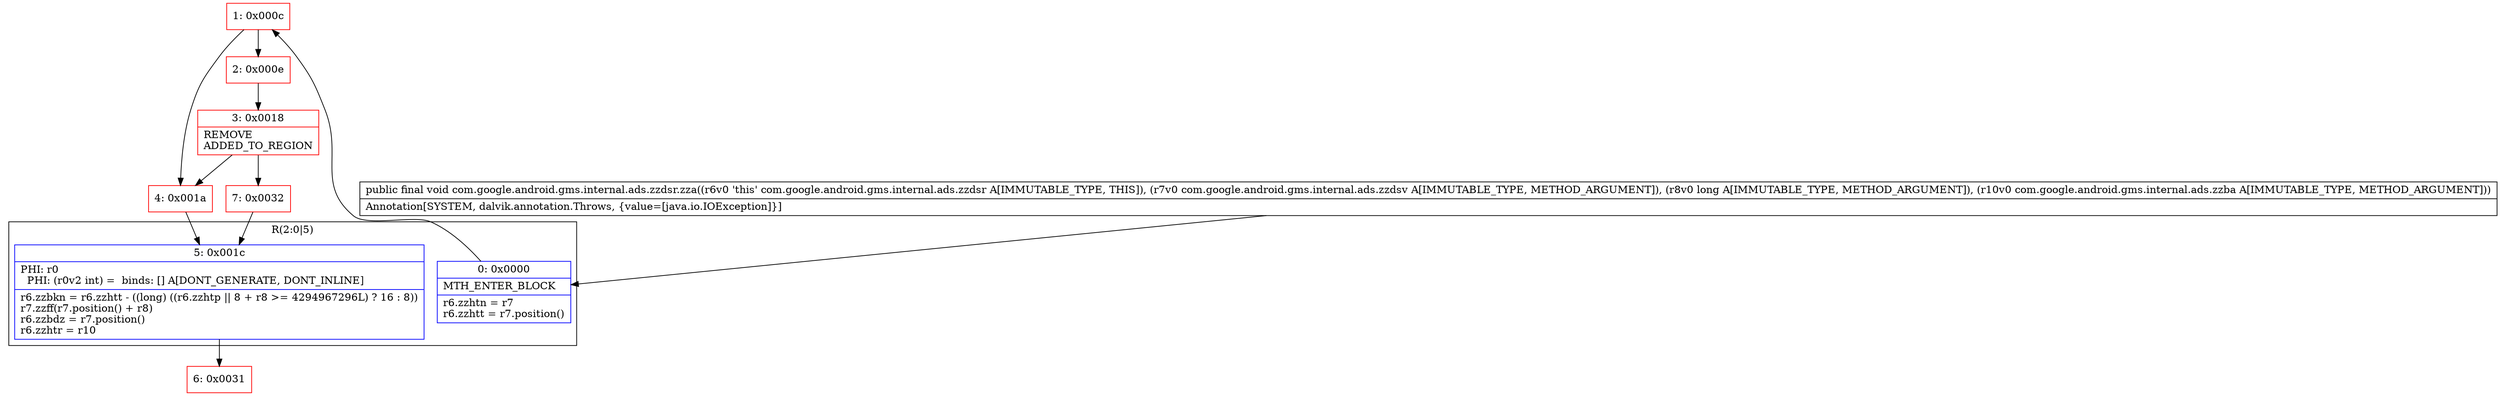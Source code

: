 digraph "CFG forcom.google.android.gms.internal.ads.zzdsr.zza(Lcom\/google\/android\/gms\/internal\/ads\/zzdsv;JLcom\/google\/android\/gms\/internal\/ads\/zzba;)V" {
subgraph cluster_Region_466746157 {
label = "R(2:0|5)";
node [shape=record,color=blue];
Node_0 [shape=record,label="{0\:\ 0x0000|MTH_ENTER_BLOCK\l|r6.zzhtn = r7\lr6.zzhtt = r7.position()\l}"];
Node_5 [shape=record,label="{5\:\ 0x001c|PHI: r0 \l  PHI: (r0v2 int) =  binds: [] A[DONT_GENERATE, DONT_INLINE]\l|r6.zzbkn = r6.zzhtt \- ((long) ((r6.zzhtp \|\| 8 + r8 \>= 4294967296L) ? 16 : 8))\lr7.zzff(r7.position() + r8)\lr6.zzbdz = r7.position()\lr6.zzhtr = r10\l}"];
}
Node_1 [shape=record,color=red,label="{1\:\ 0x000c}"];
Node_2 [shape=record,color=red,label="{2\:\ 0x000e}"];
Node_3 [shape=record,color=red,label="{3\:\ 0x0018|REMOVE\lADDED_TO_REGION\l}"];
Node_4 [shape=record,color=red,label="{4\:\ 0x001a}"];
Node_6 [shape=record,color=red,label="{6\:\ 0x0031}"];
Node_7 [shape=record,color=red,label="{7\:\ 0x0032}"];
MethodNode[shape=record,label="{public final void com.google.android.gms.internal.ads.zzdsr.zza((r6v0 'this' com.google.android.gms.internal.ads.zzdsr A[IMMUTABLE_TYPE, THIS]), (r7v0 com.google.android.gms.internal.ads.zzdsv A[IMMUTABLE_TYPE, METHOD_ARGUMENT]), (r8v0 long A[IMMUTABLE_TYPE, METHOD_ARGUMENT]), (r10v0 com.google.android.gms.internal.ads.zzba A[IMMUTABLE_TYPE, METHOD_ARGUMENT]))  | Annotation[SYSTEM, dalvik.annotation.Throws, \{value=[java.io.IOException]\}]\l}"];
MethodNode -> Node_0;
Node_0 -> Node_1;
Node_5 -> Node_6;
Node_1 -> Node_2;
Node_1 -> Node_4;
Node_2 -> Node_3;
Node_3 -> Node_4;
Node_3 -> Node_7;
Node_4 -> Node_5;
Node_7 -> Node_5;
}

